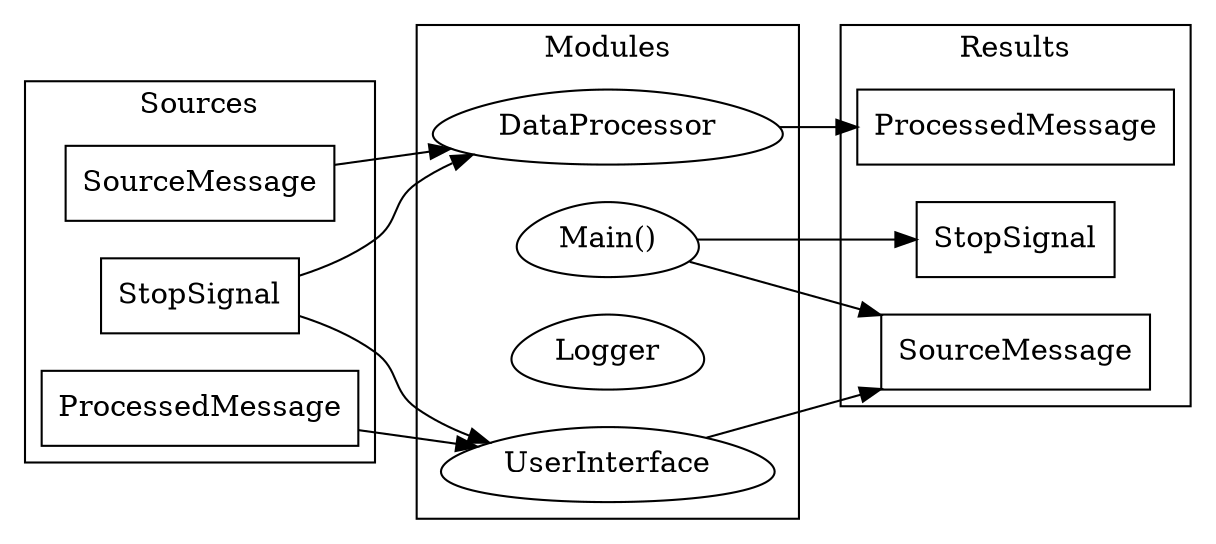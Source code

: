 digraph Demo3Diagram {
    rankdir=LR;
    node [shape=box];
    
    subgraph cluster_input {
        node [shape=box];
        label="Sources";
        rank=same;
        SM [label="SourceMessage"];
        SP [label="ProcessedMessage"];
        SS [label="StopSignal"];
    }
    
    subgraph cluster_modules {
        node [shape=egg];
        label="Modules";
        rank=same;
        DP [label="DataProcessor"];
        UI [label="UserInterface"];
        L [label="Logger"];
        MAM [label="Main()"];
    }
    
    subgraph cluster_output {
        label="Results";
        rank=same;
        node [shape=box];
        RSM [label="SourceMessage"];
        PM [label="ProcessedMessage"];
        RStop [label="StopSignal"];
    }

    // source to modules
    SM -> {DP};
    SP -> {UI};

    // module to results

    SS -> {UI;  DP};
    UI -> {RSM};
    DP -> {PM};
    MAM -> {RStop};
    MAM -> {RSM};
    
    {rank=same; }
}
